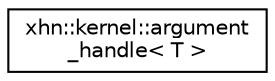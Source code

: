 digraph "Graphical Class Hierarchy"
{
  edge [fontname="Helvetica",fontsize="10",labelfontname="Helvetica",labelfontsize="10"];
  node [fontname="Helvetica",fontsize="10",shape=record];
  rankdir="LR";
  Node1 [label="xhn::kernel::argument\l_handle\< T \>",height=0.2,width=0.4,color="black", fillcolor="white", style="filled",URL="$classxhn_1_1kernel_1_1argument__handle.html"];
}
